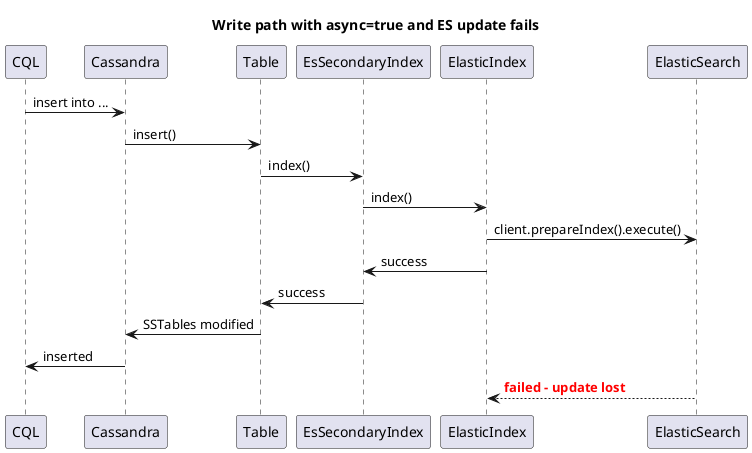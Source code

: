 @startuml

title Write path with async=true and ES update fails

CQL -> Cassandra: insert into ...
Cassandra -> Table: insert()
Table -> EsSecondaryIndex: index()

EsSecondaryIndex -> ElasticIndex: index()
ElasticIndex -> ElasticSearch: client.prepareIndex().execute()
ElasticIndex -> EsSecondaryIndex: success
EsSecondaryIndex -> Table: success
Table -> Cassandra: SSTables modified
Cassandra -> CQL: inserted
ElasticSearch --> ElasticIndex: **<color red>failed - update lost</color>**

@enduml
